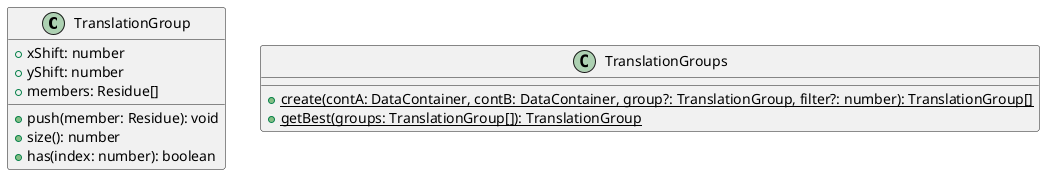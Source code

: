 @startuml
class TranslationGroup {
    +xShift: number
    +yShift: number
    +members: Residue[]
    +push(member: Residue): void
    +size(): number
    +has(index: number): boolean
}
class TranslationGroups {
    +{static} create(contA: DataContainer, contB: DataContainer, group?: TranslationGroup, filter?: number): TranslationGroup[]
    +{static} getBest(groups: TranslationGroup[]): TranslationGroup
}
@enduml
